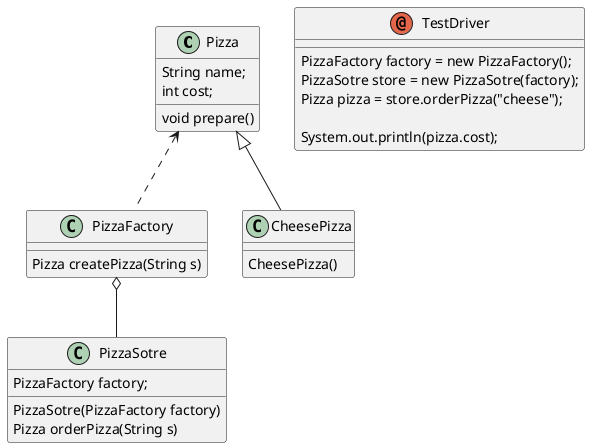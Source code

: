 @startuml uml

Pizza <.. PizzaFactory
class Pizza {
    String name;
    int cost;

    void prepare() 
}

class CheesePizza extends Pizza{
    CheesePizza() 
}

PizzaFactory o-- PizzaSotre
class PizzaFactory {

    Pizza createPizza(String s)
}

class PizzaSotre {

    PizzaFactory factory;

    PizzaSotre(PizzaFactory factory)
    Pizza orderPizza(String s)
}


annotation TestDriver {
        PizzaFactory factory = new PizzaFactory();
        PizzaSotre store = new PizzaSotre(factory);
        Pizza pizza = store.orderPizza("cheese");

        System.out.println(pizza.cost);
}
@enduml